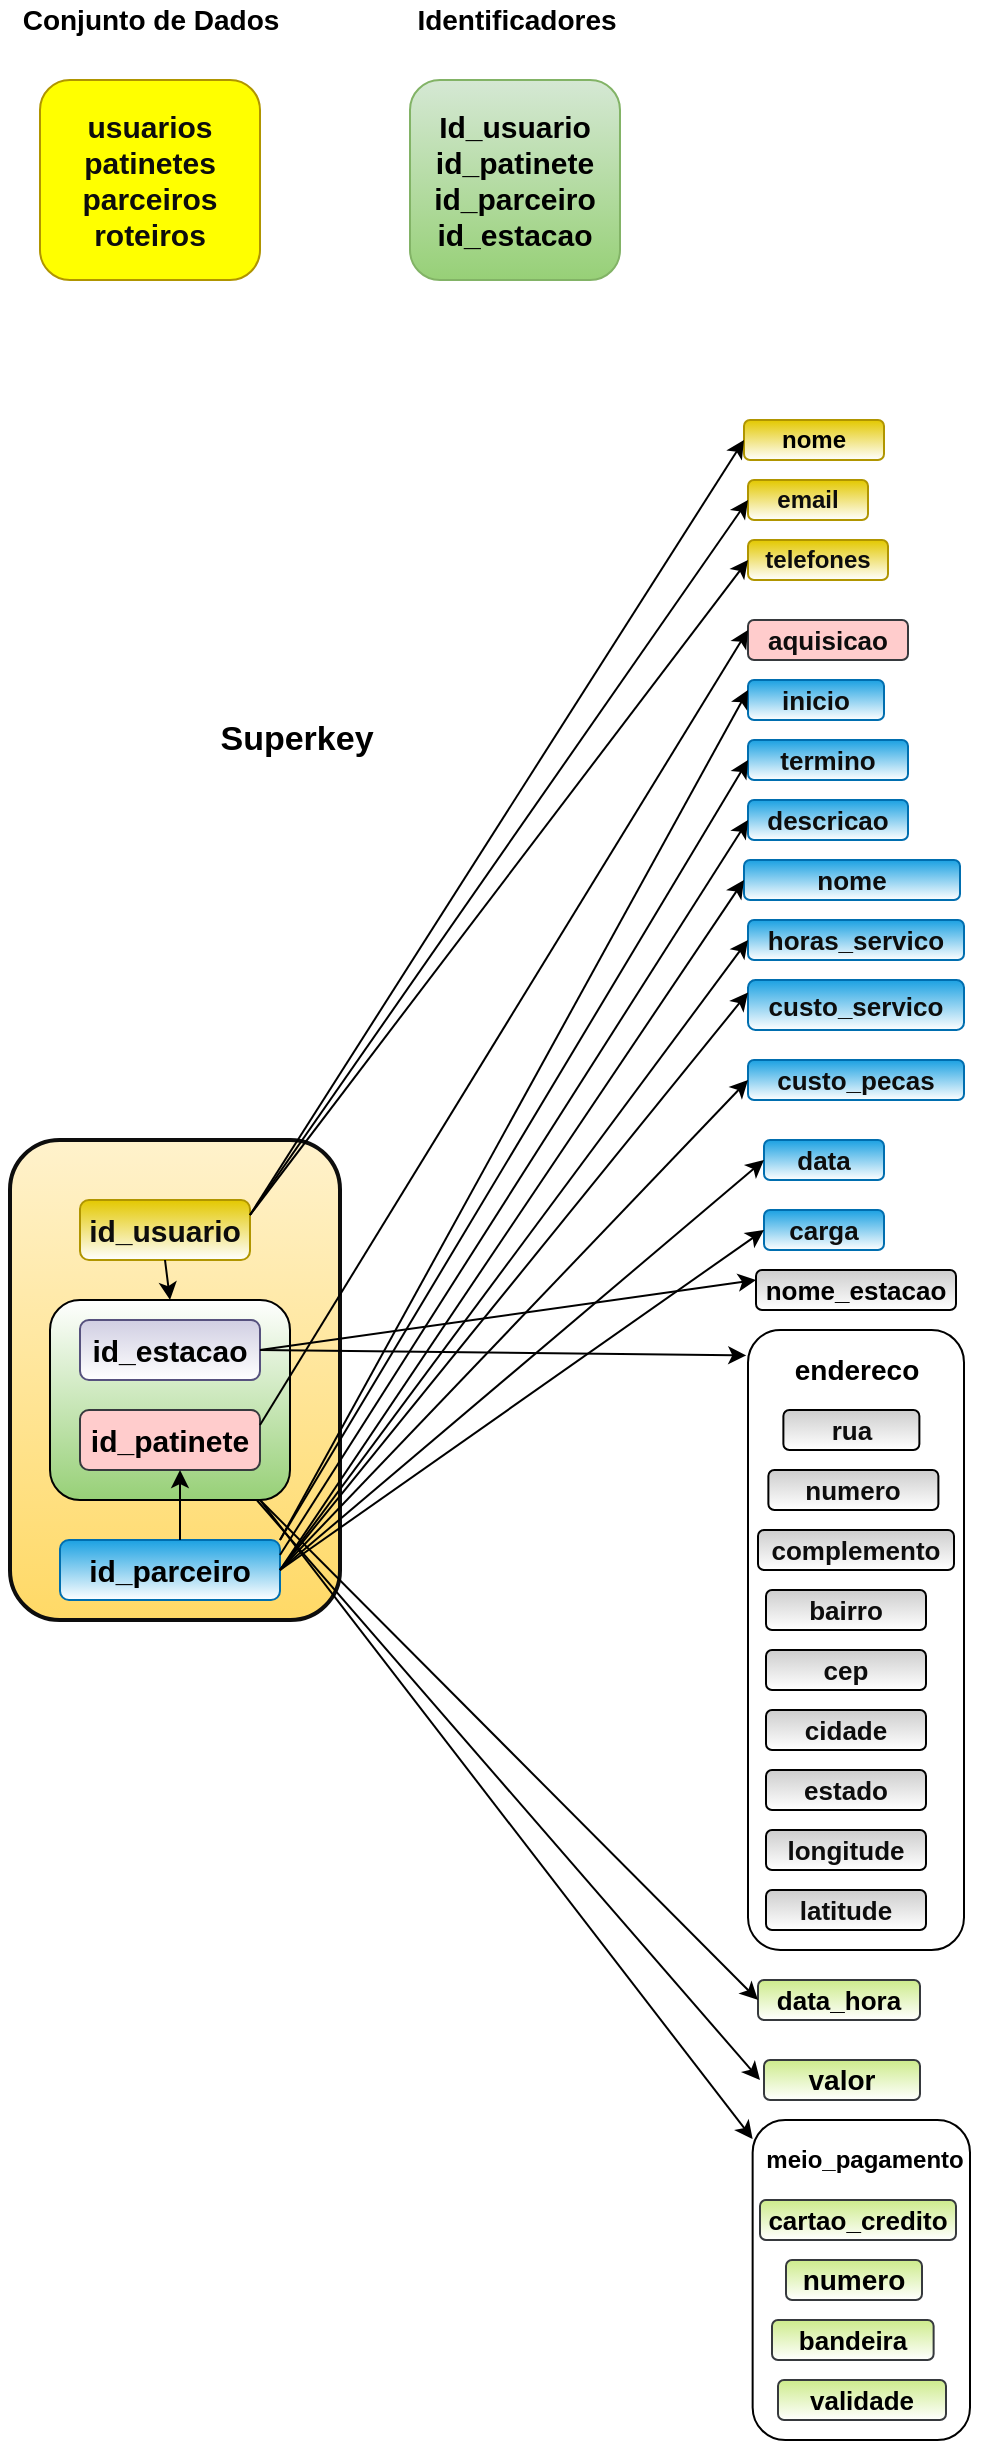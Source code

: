 <mxfile version="13.3.1" type="device"><diagram id="qYh7e5TPReGMtWI4N9D8" name="Page-1"><mxGraphModel dx="713" dy="1625" grid="1" gridSize="10" guides="1" tooltips="1" connect="1" arrows="1" fold="1" page="1" pageScale="1" pageWidth="827" pageHeight="1169" math="0" shadow="0"><root><mxCell id="0"/><mxCell id="1" parent="0"/><mxCell id="636lLaSXfd77CpaJwlaO-99" value="" style="rounded=1;whiteSpace=wrap;html=1;strokeColor=#000000;fillColor=#FFFFFF;gradientColor=#ffffff;" parent="1" vertex="1"><mxGeometry x="394" y="395" width="108" height="310" as="geometry"/></mxCell><mxCell id="636lLaSXfd77CpaJwlaO-4" value="&lt;b&gt;&lt;font style=&quot;font-size: 17px&quot;&gt;Superkey&lt;/font&gt;&lt;/b&gt;" style="text;html=1;align=center;verticalAlign=middle;resizable=0;points=[];autosize=1;" parent="1" vertex="1"><mxGeometry x="117.5" y="90" width="100" height="20" as="geometry"/></mxCell><mxCell id="636lLaSXfd77CpaJwlaO-5" value="&lt;b&gt;&lt;font style=&quot;font-size: 14px&quot;&gt;Identificadores&lt;/font&gt;&lt;/b&gt;" style="text;html=1;align=center;verticalAlign=middle;resizable=0;points=[];autosize=1;" parent="1" vertex="1"><mxGeometry x="217.5" y="-270" width="120" height="20" as="geometry"/></mxCell><mxCell id="636lLaSXfd77CpaJwlaO-7" value="&lt;font style=&quot;font-size: 15px&quot;&gt;&lt;b&gt;Id_usuario&lt;br&gt;id_patinete&lt;br&gt;id_parceiro&lt;br&gt;id_estacao&lt;/b&gt;&lt;/font&gt;" style="rounded=1;whiteSpace=wrap;html=1;fillColor=#d5e8d4;strokeColor=#82b366;gradientColor=#97d077;" parent="1" vertex="1"><mxGeometry x="225" y="-230" width="105" height="100" as="geometry"/></mxCell><mxCell id="636lLaSXfd77CpaJwlaO-8" value="&lt;b&gt;&lt;font style=&quot;font-size: 14px&quot;&gt;Conjunto de Dados&lt;/font&gt;&lt;/b&gt;" style="text;html=1;align=center;verticalAlign=middle;resizable=0;points=[];autosize=1;" parent="1" vertex="1"><mxGeometry x="20" y="-270" width="150" height="20" as="geometry"/></mxCell><mxCell id="636lLaSXfd77CpaJwlaO-9" value="&lt;b style=&quot;font-size: 15px&quot;&gt;&lt;font color=&quot;#0d0d0d&quot; style=&quot;font-size: 15px&quot;&gt;usuarios&lt;br&gt;patinetes&lt;br&gt;parceiros&lt;br&gt;roteiros&lt;/font&gt;&lt;/b&gt;" style="rounded=1;whiteSpace=wrap;html=1;fillColor=#FFFF00;strokeColor=#B09500;fontColor=#ffffff;align=center;" parent="1" vertex="1"><mxGeometry x="40" y="-230" width="110" height="100" as="geometry"/></mxCell><mxCell id="636lLaSXfd77CpaJwlaO-22" value="&lt;b&gt;&lt;font color=&quot;#000000&quot;&gt;nome&lt;/font&gt;&lt;/b&gt;" style="rounded=1;whiteSpace=wrap;html=1;fillColor=#e3c800;strokeColor=#B09500;fontColor=#ffffff;gradientColor=#ffffff;" parent="1" vertex="1"><mxGeometry x="392" y="-60" width="70" height="20" as="geometry"/></mxCell><mxCell id="636lLaSXfd77CpaJwlaO-23" value="&lt;b&gt;&lt;font color=&quot;#0d0d0d&quot;&gt;email&lt;/font&gt;&lt;/b&gt;" style="rounded=1;whiteSpace=wrap;html=1;fillColor=#e3c800;strokeColor=#B09500;fontColor=#ffffff;gradientColor=#ffffff;" parent="1" vertex="1"><mxGeometry x="394" y="-30" width="60" height="20" as="geometry"/></mxCell><mxCell id="636lLaSXfd77CpaJwlaO-24" value="&lt;font color=&quot;#0d0d0d&quot; size=&quot;1&quot;&gt;&lt;b style=&quot;font-size: 12px&quot;&gt;telefones&lt;/b&gt;&lt;/font&gt;" style="rounded=1;whiteSpace=wrap;html=1;fillColor=#e3c800;strokeColor=#B09500;fontColor=#ffffff;gradientColor=#ffffff;" parent="1" vertex="1"><mxGeometry x="394" width="70" height="20" as="geometry"/></mxCell><mxCell id="636lLaSXfd77CpaJwlaO-25" value="&lt;b&gt;&lt;font style=&quot;font-size: 13px&quot; color=&quot;#0d0d0d&quot;&gt;aquisicao&lt;/font&gt;&lt;/b&gt;" style="rounded=1;whiteSpace=wrap;html=1;fillColor=#ffcccc;strokeColor=#36393d;" parent="1" vertex="1"><mxGeometry x="394" y="40" width="80" height="20" as="geometry"/></mxCell><mxCell id="636lLaSXfd77CpaJwlaO-26" value="&lt;b&gt;&lt;font style=&quot;font-size: 13px&quot; color=&quot;#0d0d0d&quot;&gt;inicio&lt;/font&gt;&lt;/b&gt;" style="rounded=1;whiteSpace=wrap;html=1;fillColor=#1ba1e2;strokeColor=#006EAF;fontColor=#ffffff;gradientColor=#ffffff;" parent="1" vertex="1"><mxGeometry x="394" y="70" width="68" height="20" as="geometry"/></mxCell><mxCell id="636lLaSXfd77CpaJwlaO-28" value="&lt;b&gt;&lt;font style=&quot;font-size: 13px&quot; color=&quot;#0d0d0d&quot;&gt;termino&lt;/font&gt;&lt;/b&gt;" style="rounded=1;whiteSpace=wrap;html=1;fillColor=#1ba1e2;strokeColor=#006EAF;fontColor=#ffffff;gradientColor=#ffffff;" parent="1" vertex="1"><mxGeometry x="394" y="100" width="80" height="20" as="geometry"/></mxCell><mxCell id="636lLaSXfd77CpaJwlaO-29" value="&lt;b&gt;&lt;font style=&quot;font-size: 13px&quot; color=&quot;#0d0d0d&quot;&gt;descricao&lt;/font&gt;&lt;/b&gt;" style="rounded=1;whiteSpace=wrap;html=1;fillColor=#1ba1e2;strokeColor=#006EAF;fontColor=#ffffff;gradientColor=#ffffff;" parent="1" vertex="1"><mxGeometry x="394" y="130" width="80" height="20" as="geometry"/></mxCell><mxCell id="636lLaSXfd77CpaJwlaO-30" style="edgeStyle=orthogonalEdgeStyle;rounded=0;orthogonalLoop=1;jettySize=auto;html=1;exitX=0.5;exitY=1;exitDx=0;exitDy=0;" parent="1" source="636lLaSXfd77CpaJwlaO-29" target="636lLaSXfd77CpaJwlaO-29" edge="1"><mxGeometry relative="1" as="geometry"/></mxCell><mxCell id="636lLaSXfd77CpaJwlaO-31" style="edgeStyle=orthogonalEdgeStyle;rounded=0;orthogonalLoop=1;jettySize=auto;html=1;exitX=0.5;exitY=1;exitDx=0;exitDy=0;" parent="1" edge="1"><mxGeometry relative="1" as="geometry"><mxPoint x="444" y="160" as="sourcePoint"/><mxPoint x="444" y="160" as="targetPoint"/></mxGeometry></mxCell><mxCell id="636lLaSXfd77CpaJwlaO-38" value="&lt;b&gt;&lt;font style=&quot;font-size: 13px&quot; color=&quot;#0d0d0d&quot;&gt;nome&lt;/font&gt;&lt;/b&gt;" style="rounded=1;whiteSpace=wrap;html=1;fillColor=#1ba1e2;strokeColor=#006EAF;fontColor=#ffffff;gradientColor=#ffffff;" parent="1" vertex="1"><mxGeometry x="392" y="160" width="108" height="20" as="geometry"/></mxCell><mxCell id="636lLaSXfd77CpaJwlaO-39" value="&lt;b&gt;&lt;font style=&quot;font-size: 13px&quot; color=&quot;#0d0d0d&quot;&gt;horas_servico&lt;/font&gt;&lt;/b&gt;" style="rounded=1;whiteSpace=wrap;html=1;fillColor=#1ba1e2;strokeColor=#006EAF;fontColor=#ffffff;gradientColor=#ffffff;" parent="1" vertex="1"><mxGeometry x="394" y="190" width="108" height="20" as="geometry"/></mxCell><mxCell id="636lLaSXfd77CpaJwlaO-40" value="&lt;b&gt;&lt;font style=&quot;font-size: 13px&quot; color=&quot;#0d0d0d&quot;&gt;custo_servico&lt;/font&gt;&lt;/b&gt;" style="rounded=1;whiteSpace=wrap;html=1;fillColor=#1ba1e2;strokeColor=#006EAF;fontColor=#ffffff;gradientColor=#ffffff;" parent="1" vertex="1"><mxGeometry x="394" y="220" width="108" height="25" as="geometry"/></mxCell><mxCell id="636lLaSXfd77CpaJwlaO-41" value="&lt;b&gt;&lt;font style=&quot;font-size: 13px&quot; color=&quot;#0d0d0d&quot;&gt;custo_pecas&lt;/font&gt;&lt;/b&gt;" style="rounded=1;whiteSpace=wrap;html=1;fillColor=#1ba1e2;strokeColor=#006EAF;fontColor=#ffffff;gradientColor=#ffffff;" parent="1" vertex="1"><mxGeometry x="394" y="260" width="108" height="20" as="geometry"/></mxCell><mxCell id="636lLaSXfd77CpaJwlaO-46" value="&lt;b&gt;&lt;font style=&quot;font-size: 13px&quot; color=&quot;#0d0d0d&quot;&gt;data&lt;/font&gt;&lt;/b&gt;" style="rounded=1;whiteSpace=wrap;html=1;fillColor=#1ba1e2;strokeColor=#006EAF;fontColor=#ffffff;gradientColor=#ffffff;" parent="1" vertex="1"><mxGeometry x="402" y="300" width="60" height="20" as="geometry"/></mxCell><mxCell id="636lLaSXfd77CpaJwlaO-47" value="&lt;b&gt;&lt;font style=&quot;font-size: 13px&quot; color=&quot;#0d0d0d&quot;&gt;carga&lt;/font&gt;&lt;/b&gt;" style="rounded=1;whiteSpace=wrap;html=1;fillColor=#1ba1e2;strokeColor=#006EAF;fontColor=#ffffff;gradientColor=#ffffff;" parent="1" vertex="1"><mxGeometry x="402" y="335" width="60" height="20" as="geometry"/></mxCell><mxCell id="636lLaSXfd77CpaJwlaO-48" value="&lt;font size=&quot;1&quot; color=&quot;#000000&quot;&gt;&lt;b style=&quot;font-size: 13px&quot;&gt;nome_estacao&lt;/b&gt;&lt;/font&gt;" style="rounded=1;whiteSpace=wrap;html=1;fillColor=#CDCDCD;strokeColor=#000000;fontColor=#ffffff;gradientColor=#ffffff;" parent="1" vertex="1"><mxGeometry x="398" y="365" width="100" height="20" as="geometry"/></mxCell><mxCell id="636lLaSXfd77CpaJwlaO-54" value="&lt;font color=&quot;#0d0d0d&quot; size=&quot;1&quot;&gt;&lt;b style=&quot;font-size: 13px&quot;&gt;rua&lt;/b&gt;&lt;/font&gt;" style="rounded=1;whiteSpace=wrap;html=1;fillColor=#CDCDCD;strokeColor=#000000;fontColor=#ffffff;gradientColor=#ffffff;" parent="1" vertex="1"><mxGeometry x="411.69" y="435" width="68" height="20" as="geometry"/></mxCell><mxCell id="636lLaSXfd77CpaJwlaO-55" value="&lt;font color=&quot;#0d0d0d&quot; size=&quot;1&quot;&gt;&lt;b style=&quot;font-size: 13px&quot;&gt;numero&lt;/b&gt;&lt;/font&gt;" style="rounded=1;whiteSpace=wrap;html=1;fillColor=#CDCDCD;strokeColor=#000000;fontColor=#ffffff;gradientColor=#ffffff;" parent="1" vertex="1"><mxGeometry x="404.19" y="465" width="85" height="20" as="geometry"/></mxCell><mxCell id="636lLaSXfd77CpaJwlaO-58" value="&lt;font color=&quot;#0d0d0d&quot; size=&quot;1&quot;&gt;&lt;b style=&quot;font-size: 13px&quot;&gt;complemento&lt;/b&gt;&lt;/font&gt;" style="rounded=1;whiteSpace=wrap;html=1;fillColor=#CDCDCD;strokeColor=#000000;fontColor=#ffffff;gradientColor=#ffffff;" parent="1" vertex="1"><mxGeometry x="399" y="495" width="98" height="20" as="geometry"/></mxCell><mxCell id="636lLaSXfd77CpaJwlaO-59" value="&lt;font color=&quot;#0d0d0d&quot; size=&quot;1&quot;&gt;&lt;b style=&quot;font-size: 13px&quot;&gt;bairro&lt;/b&gt;&lt;/font&gt;" style="rounded=1;whiteSpace=wrap;html=1;fillColor=#CDCDCD;strokeColor=#000000;fontColor=#ffffff;gradientColor=#ffffff;" parent="1" vertex="1"><mxGeometry x="403" y="525" width="80" height="20" as="geometry"/></mxCell><mxCell id="636lLaSXfd77CpaJwlaO-60" style="edgeStyle=orthogonalEdgeStyle;rounded=0;orthogonalLoop=1;jettySize=auto;html=1;exitX=0.5;exitY=1;exitDx=0;exitDy=0;" parent="1" source="636lLaSXfd77CpaJwlaO-59" target="636lLaSXfd77CpaJwlaO-59" edge="1"><mxGeometry relative="1" as="geometry"/></mxCell><mxCell id="636lLaSXfd77CpaJwlaO-61" style="edgeStyle=orthogonalEdgeStyle;rounded=0;orthogonalLoop=1;jettySize=auto;html=1;exitX=0.5;exitY=1;exitDx=0;exitDy=0;" parent="1" edge="1"><mxGeometry relative="1" as="geometry"><mxPoint x="439" y="525" as="sourcePoint"/><mxPoint x="439" y="525" as="targetPoint"/></mxGeometry></mxCell><mxCell id="636lLaSXfd77CpaJwlaO-65" value="&lt;font color=&quot;#0d0d0d&quot; size=&quot;1&quot;&gt;&lt;b style=&quot;font-size: 13px&quot;&gt;cidade&lt;/b&gt;&lt;/font&gt;" style="rounded=1;whiteSpace=wrap;html=1;fillColor=#CDCDCD;strokeColor=#000000;fontColor=#ffffff;gradientColor=#ffffff;" parent="1" vertex="1"><mxGeometry x="403" y="585" width="80" height="20" as="geometry"/></mxCell><mxCell id="636lLaSXfd77CpaJwlaO-66" value="&lt;font color=&quot;#0d0d0d&quot; size=&quot;1&quot;&gt;&lt;b style=&quot;font-size: 13px&quot;&gt;estado&lt;/b&gt;&lt;/font&gt;" style="rounded=1;whiteSpace=wrap;html=1;fillColor=#CDCDCD;strokeColor=#000000;fontColor=#ffffff;gradientColor=#ffffff;" parent="1" vertex="1"><mxGeometry x="403" y="615" width="80" height="20" as="geometry"/></mxCell><mxCell id="636lLaSXfd77CpaJwlaO-71" value="&lt;font color=&quot;#0d0d0d&quot; size=&quot;1&quot;&gt;&lt;b style=&quot;font-size: 13px&quot;&gt;cep&lt;/b&gt;&lt;/font&gt;" style="rounded=1;whiteSpace=wrap;html=1;fillColor=#CDCDCD;strokeColor=#000000;fontColor=#ffffff;gradientColor=#ffffff;" parent="1" vertex="1"><mxGeometry x="403" y="555" width="80" height="20" as="geometry"/></mxCell><mxCell id="636lLaSXfd77CpaJwlaO-72" value="&lt;font color=&quot;#0d0d0d&quot; size=&quot;1&quot;&gt;&lt;b style=&quot;font-size: 13px&quot;&gt;latitude&lt;/b&gt;&lt;/font&gt;" style="rounded=1;whiteSpace=wrap;html=1;fillColor=#CDCDCD;strokeColor=#000000;fontColor=#ffffff;gradientColor=#ffffff;" parent="1" vertex="1"><mxGeometry x="403" y="675" width="80" height="20" as="geometry"/></mxCell><mxCell id="636lLaSXfd77CpaJwlaO-73" value="&lt;font color=&quot;#0d0d0d&quot; size=&quot;1&quot;&gt;&lt;b style=&quot;font-size: 13px&quot;&gt;longitude&lt;/b&gt;&lt;/font&gt;" style="rounded=1;whiteSpace=wrap;html=1;fillColor=#CDCDCD;strokeColor=#000000;fontColor=#ffffff;gradientColor=#ffffff;" parent="1" vertex="1"><mxGeometry x="403" y="645" width="80" height="20" as="geometry"/></mxCell><mxCell id="znKoHuLHKmGK3MIhFkor-20" value="" style="rounded=1;whiteSpace=wrap;html=1;strokeColor=#0D0D0D;fillColor=#fff2cc;gradientColor=#ffd966;strokeWidth=2;" parent="1" vertex="1"><mxGeometry x="25" y="300" width="165" height="240" as="geometry"/></mxCell><mxCell id="znKoHuLHKmGK3MIhFkor-22" value="" style="rounded=1;whiteSpace=wrap;html=1;gradientColor=#97d077;fillColor=#ffffff;strokeColor=#000000;" parent="1" vertex="1"><mxGeometry x="45" y="380" width="120" height="100" as="geometry"/></mxCell><mxCell id="znKoHuLHKmGK3MIhFkor-23" value="&lt;b&gt;&lt;font style=&quot;font-size: 15px&quot; color=&quot;#0d0d0d&quot;&gt;id_usuario&lt;/font&gt;&lt;/b&gt;" style="rounded=1;whiteSpace=wrap;html=1;fillColor=#e3c800;strokeColor=#B09500;fontColor=#ffffff;gradientColor=#ffffff;" parent="1" vertex="1"><mxGeometry x="60" y="330" width="85" height="30" as="geometry"/></mxCell><mxCell id="znKoHuLHKmGK3MIhFkor-24" value="&lt;b&gt;&lt;font style=&quot;font-size: 15px&quot;&gt;id_estacao&lt;/font&gt;&lt;/b&gt;" style="rounded=1;whiteSpace=wrap;html=1;fillColor=#d0cee2;strokeColor=#56517e;gradientColor=#ffffff;" parent="1" vertex="1"><mxGeometry x="60" y="390" width="90" height="30" as="geometry"/></mxCell><mxCell id="znKoHuLHKmGK3MIhFkor-25" value="&lt;b&gt;&lt;font style=&quot;font-size: 15px&quot;&gt;id_patinete&lt;/font&gt;&lt;/b&gt;" style="rounded=1;whiteSpace=wrap;html=1;fillColor=#ffcccc;strokeColor=#36393d;" parent="1" vertex="1"><mxGeometry x="60" y="435" width="90" height="30" as="geometry"/></mxCell><mxCell id="znKoHuLHKmGK3MIhFkor-28" style="edgeStyle=orthogonalEdgeStyle;rounded=0;orthogonalLoop=1;jettySize=auto;html=1;exitX=0.5;exitY=1;exitDx=0;exitDy=0;" parent="1" source="znKoHuLHKmGK3MIhFkor-24" target="znKoHuLHKmGK3MIhFkor-24" edge="1"><mxGeometry relative="1" as="geometry"/></mxCell><mxCell id="znKoHuLHKmGK3MIhFkor-30" value="" style="endArrow=classic;html=1;entryX=0;entryY=0.5;entryDx=0;entryDy=0;exitX=1;exitY=0.25;exitDx=0;exitDy=0;" parent="1" source="znKoHuLHKmGK3MIhFkor-23" target="636lLaSXfd77CpaJwlaO-22" edge="1"><mxGeometry width="50" height="50" relative="1" as="geometry"><mxPoint x="130" y="370" as="sourcePoint"/><mxPoint x="180" y="320" as="targetPoint"/></mxGeometry></mxCell><mxCell id="znKoHuLHKmGK3MIhFkor-31" value="" style="endArrow=classic;html=1;entryX=0;entryY=0.5;entryDx=0;entryDy=0;exitX=1;exitY=0.25;exitDx=0;exitDy=0;" parent="1" source="znKoHuLHKmGK3MIhFkor-23" target="636lLaSXfd77CpaJwlaO-23" edge="1"><mxGeometry width="50" height="50" relative="1" as="geometry"><mxPoint x="130" y="370" as="sourcePoint"/><mxPoint x="180" y="320" as="targetPoint"/></mxGeometry></mxCell><mxCell id="znKoHuLHKmGK3MIhFkor-32" value="" style="endArrow=classic;html=1;entryX=0;entryY=0.5;entryDx=0;entryDy=0;exitX=1;exitY=0.25;exitDx=0;exitDy=0;" parent="1" source="znKoHuLHKmGK3MIhFkor-23" target="636lLaSXfd77CpaJwlaO-24" edge="1"><mxGeometry width="50" height="50" relative="1" as="geometry"><mxPoint x="130" y="370" as="sourcePoint"/><mxPoint x="180" y="320" as="targetPoint"/></mxGeometry></mxCell><mxCell id="znKoHuLHKmGK3MIhFkor-50" value="&lt;font style=&quot;font-size: 14px&quot;&gt;&lt;b&gt;endereco&lt;/b&gt;&lt;/font&gt;" style="text;html=1;align=center;verticalAlign=middle;resizable=0;points=[];autosize=1;" parent="1" vertex="1"><mxGeometry x="408" y="405" width="80" height="20" as="geometry"/></mxCell><mxCell id="znKoHuLHKmGK3MIhFkor-57" value="&lt;b&gt;&lt;font style=&quot;font-size: 13px&quot;&gt;data_hora&lt;/font&gt;&lt;/b&gt;" style="rounded=1;whiteSpace=wrap;html=1;strokeColor=#36393d;fillColor=#cdeb8b;gradientColor=#ffffff;" parent="1" vertex="1"><mxGeometry x="399" y="720" width="81" height="20" as="geometry"/></mxCell><mxCell id="znKoHuLHKmGK3MIhFkor-58" value="&lt;font style=&quot;font-size: 14px&quot;&gt;&lt;b&gt;valor&lt;/b&gt;&lt;/font&gt;" style="rounded=1;whiteSpace=wrap;html=1;strokeColor=#36393d;fillColor=#cdeb8b;gradientColor=#ffffff;" parent="1" vertex="1"><mxGeometry x="402" y="760" width="78" height="20" as="geometry"/></mxCell><mxCell id="znKoHuLHKmGK3MIhFkor-59" value="" style="rounded=1;whiteSpace=wrap;html=1;" parent="1" vertex="1"><mxGeometry x="396.32" y="790" width="108.68" height="160" as="geometry"/></mxCell><mxCell id="znKoHuLHKmGK3MIhFkor-60" value="&lt;b&gt;&lt;font style=&quot;font-size: 12px&quot;&gt;meio_pagamento&lt;/font&gt;&lt;/b&gt;" style="text;html=1;align=center;verticalAlign=middle;resizable=0;points=[];autosize=1;" parent="1" vertex="1"><mxGeometry x="392" y="800" width="120" height="20" as="geometry"/></mxCell><mxCell id="znKoHuLHKmGK3MIhFkor-61" value="&lt;font style=&quot;font-size: 13px&quot;&gt;&lt;b&gt;cartao_credito&lt;/b&gt;&lt;/font&gt;" style="rounded=1;whiteSpace=wrap;html=1;strokeColor=#36393d;fillColor=#cdeb8b;gradientColor=#ffffff;" parent="1" vertex="1"><mxGeometry x="400" y="830" width="98" height="20" as="geometry"/></mxCell><mxCell id="znKoHuLHKmGK3MIhFkor-62" value="&lt;b&gt;&lt;font style=&quot;font-size: 14px&quot;&gt;numero&lt;/font&gt;&lt;/b&gt;" style="rounded=1;whiteSpace=wrap;html=1;strokeColor=#36393d;fillColor=#cdeb8b;gradientColor=#ffffff;" parent="1" vertex="1"><mxGeometry x="413" y="860" width="68" height="20" as="geometry"/></mxCell><mxCell id="znKoHuLHKmGK3MIhFkor-63" value="&lt;b&gt;&lt;font style=&quot;font-size: 13px&quot;&gt;bandeira&lt;/font&gt;&lt;/b&gt;" style="rounded=1;whiteSpace=wrap;html=1;strokeColor=#36393d;fillColor=#cdeb8b;gradientColor=#ffffff;" parent="1" vertex="1"><mxGeometry x="406" y="890" width="80.81" height="20" as="geometry"/></mxCell><mxCell id="znKoHuLHKmGK3MIhFkor-64" value="&lt;b&gt;&lt;font style=&quot;font-size: 13px&quot;&gt;validade&lt;/font&gt;&lt;/b&gt;" style="rounded=1;whiteSpace=wrap;html=1;strokeColor=#36393d;fillColor=#cdeb8b;gradientColor=#ffffff;" parent="1" vertex="1"><mxGeometry x="409" y="920" width="84" height="20" as="geometry"/></mxCell><mxCell id="znKoHuLHKmGK3MIhFkor-74" style="edgeStyle=orthogonalEdgeStyle;rounded=0;orthogonalLoop=1;jettySize=auto;html=1;exitX=0.5;exitY=1;exitDx=0;exitDy=0;" parent="1" source="znKoHuLHKmGK3MIhFkor-64" target="znKoHuLHKmGK3MIhFkor-64" edge="1"><mxGeometry relative="1" as="geometry"/></mxCell><mxCell id="znKoHuLHKmGK3MIhFkor-82" value="" style="endArrow=classic;html=1;entryX=0;entryY=0.25;entryDx=0;entryDy=0;exitX=1;exitY=0.25;exitDx=0;exitDy=0;" parent="1" source="znKoHuLHKmGK3MIhFkor-25" target="636lLaSXfd77CpaJwlaO-25" edge="1"><mxGeometry width="50" height="50" relative="1" as="geometry"><mxPoint x="250" y="350" as="sourcePoint"/><mxPoint x="280" y="300" as="targetPoint"/></mxGeometry></mxCell><mxCell id="znKoHuLHKmGK3MIhFkor-85" value="&lt;b&gt;&lt;font style=&quot;font-size: 15px&quot; color=&quot;#000000&quot;&gt;id_parceiro&lt;/font&gt;&lt;/b&gt;" style="rounded=1;whiteSpace=wrap;html=1;strokeColor=#006EAF;strokeWidth=1;fillColor=#1ba1e2;fontColor=#ffffff;gradientColor=#ffffff;" parent="1" vertex="1"><mxGeometry x="50" y="500" width="110" height="30" as="geometry"/></mxCell><mxCell id="znKoHuLHKmGK3MIhFkor-91" value="" style="endArrow=classic;html=1;" parent="1" edge="1"><mxGeometry width="50" height="50" relative="1" as="geometry"><mxPoint x="110" y="500" as="sourcePoint"/><mxPoint x="110" y="465" as="targetPoint"/></mxGeometry></mxCell><mxCell id="znKoHuLHKmGK3MIhFkor-92" value="" style="endArrow=classic;html=1;exitX=1;exitY=0;exitDx=0;exitDy=0;entryX=0;entryY=0.25;entryDx=0;entryDy=0;" parent="1" source="znKoHuLHKmGK3MIhFkor-85" target="636lLaSXfd77CpaJwlaO-26" edge="1"><mxGeometry width="50" height="50" relative="1" as="geometry"><mxPoint x="230" y="350" as="sourcePoint"/><mxPoint x="280" y="300" as="targetPoint"/></mxGeometry></mxCell><mxCell id="znKoHuLHKmGK3MIhFkor-93" value="" style="endArrow=classic;html=1;entryX=0;entryY=0.5;entryDx=0;entryDy=0;exitX=1;exitY=0;exitDx=0;exitDy=0;" parent="1" source="znKoHuLHKmGK3MIhFkor-85" target="636lLaSXfd77CpaJwlaO-28" edge="1"><mxGeometry width="50" height="50" relative="1" as="geometry"><mxPoint x="230" y="350" as="sourcePoint"/><mxPoint x="280" y="300" as="targetPoint"/></mxGeometry></mxCell><mxCell id="znKoHuLHKmGK3MIhFkor-94" value="" style="endArrow=classic;html=1;entryX=0;entryY=0.5;entryDx=0;entryDy=0;exitX=1;exitY=0.25;exitDx=0;exitDy=0;" parent="1" source="znKoHuLHKmGK3MIhFkor-85" target="636lLaSXfd77CpaJwlaO-29" edge="1"><mxGeometry width="50" height="50" relative="1" as="geometry"><mxPoint x="230" y="350" as="sourcePoint"/><mxPoint x="280" y="300" as="targetPoint"/></mxGeometry></mxCell><mxCell id="znKoHuLHKmGK3MIhFkor-95" value="" style="endArrow=classic;html=1;entryX=0;entryY=0.5;entryDx=0;entryDy=0;exitX=1;exitY=0.5;exitDx=0;exitDy=0;" parent="1" source="znKoHuLHKmGK3MIhFkor-85" target="636lLaSXfd77CpaJwlaO-38" edge="1"><mxGeometry width="50" height="50" relative="1" as="geometry"><mxPoint x="170" y="500" as="sourcePoint"/><mxPoint x="280" y="300" as="targetPoint"/></mxGeometry></mxCell><mxCell id="znKoHuLHKmGK3MIhFkor-96" value="" style="endArrow=classic;html=1;entryX=0;entryY=0.5;entryDx=0;entryDy=0;exitX=1;exitY=0.5;exitDx=0;exitDy=0;" parent="1" source="znKoHuLHKmGK3MIhFkor-85" target="636lLaSXfd77CpaJwlaO-39" edge="1"><mxGeometry width="50" height="50" relative="1" as="geometry"><mxPoint x="230" y="350" as="sourcePoint"/><mxPoint x="280" y="300" as="targetPoint"/></mxGeometry></mxCell><mxCell id="znKoHuLHKmGK3MIhFkor-97" value="" style="endArrow=classic;html=1;entryX=0;entryY=0.25;entryDx=0;entryDy=0;exitX=1;exitY=0.5;exitDx=0;exitDy=0;" parent="1" source="znKoHuLHKmGK3MIhFkor-85" target="636lLaSXfd77CpaJwlaO-40" edge="1"><mxGeometry width="50" height="50" relative="1" as="geometry"><mxPoint x="230" y="350" as="sourcePoint"/><mxPoint x="280" y="300" as="targetPoint"/></mxGeometry></mxCell><mxCell id="znKoHuLHKmGK3MIhFkor-98" value="" style="endArrow=classic;html=1;entryX=0;entryY=0.5;entryDx=0;entryDy=0;exitX=1;exitY=0.5;exitDx=0;exitDy=0;" parent="1" source="znKoHuLHKmGK3MIhFkor-85" target="636lLaSXfd77CpaJwlaO-41" edge="1"><mxGeometry width="50" height="50" relative="1" as="geometry"><mxPoint x="230" y="350" as="sourcePoint"/><mxPoint x="280" y="300" as="targetPoint"/></mxGeometry></mxCell><mxCell id="znKoHuLHKmGK3MIhFkor-100" value="" style="endArrow=classic;html=1;entryX=0;entryY=0.5;entryDx=0;entryDy=0;exitX=1;exitY=0.5;exitDx=0;exitDy=0;" parent="1" source="znKoHuLHKmGK3MIhFkor-85" target="636lLaSXfd77CpaJwlaO-46" edge="1"><mxGeometry width="50" height="50" relative="1" as="geometry"><mxPoint x="230" y="350" as="sourcePoint"/><mxPoint x="280" y="300" as="targetPoint"/></mxGeometry></mxCell><mxCell id="znKoHuLHKmGK3MIhFkor-101" value="" style="endArrow=classic;html=1;entryX=0;entryY=0.5;entryDx=0;entryDy=0;exitX=1;exitY=0.5;exitDx=0;exitDy=0;" parent="1" source="znKoHuLHKmGK3MIhFkor-85" target="636lLaSXfd77CpaJwlaO-47" edge="1"><mxGeometry width="50" height="50" relative="1" as="geometry"><mxPoint x="230" y="350" as="sourcePoint"/><mxPoint x="280" y="300" as="targetPoint"/></mxGeometry></mxCell><mxCell id="znKoHuLHKmGK3MIhFkor-102" value="" style="endArrow=classic;html=1;entryX=0;entryY=0.25;entryDx=0;entryDy=0;exitX=1;exitY=0.5;exitDx=0;exitDy=0;" parent="1" source="znKoHuLHKmGK3MIhFkor-24" target="636lLaSXfd77CpaJwlaO-48" edge="1"><mxGeometry width="50" height="50" relative="1" as="geometry"><mxPoint x="230" y="470" as="sourcePoint"/><mxPoint x="280" y="420" as="targetPoint"/></mxGeometry></mxCell><mxCell id="znKoHuLHKmGK3MIhFkor-103" value="" style="endArrow=classic;html=1;entryX=-0.008;entryY=0.041;entryDx=0;entryDy=0;exitX=1;exitY=0.5;exitDx=0;exitDy=0;entryPerimeter=0;" parent="1" source="znKoHuLHKmGK3MIhFkor-24" target="636lLaSXfd77CpaJwlaO-99" edge="1"><mxGeometry width="50" height="50" relative="1" as="geometry"><mxPoint x="230" y="580" as="sourcePoint"/><mxPoint x="280" y="530" as="targetPoint"/></mxGeometry></mxCell><mxCell id="znKoHuLHKmGK3MIhFkor-104" value="" style="endArrow=classic;html=1;" parent="1" target="znKoHuLHKmGK3MIhFkor-59" edge="1"><mxGeometry width="50" height="50" relative="1" as="geometry"><mxPoint x="150" y="480" as="sourcePoint"/><mxPoint x="330" y="640" as="targetPoint"/></mxGeometry></mxCell><mxCell id="znKoHuLHKmGK3MIhFkor-105" value="" style="endArrow=classic;html=1;entryX=0;entryY=0.5;entryDx=0;entryDy=0;" parent="1" target="znKoHuLHKmGK3MIhFkor-57" edge="1"><mxGeometry width="50" height="50" relative="1" as="geometry"><mxPoint x="150" y="480" as="sourcePoint"/><mxPoint x="280" y="580" as="targetPoint"/></mxGeometry></mxCell><mxCell id="znKoHuLHKmGK3MIhFkor-106" value="" style="endArrow=classic;html=1;" parent="1" source="znKoHuLHKmGK3MIhFkor-22" edge="1"><mxGeometry width="50" height="50" relative="1" as="geometry"><mxPoint x="230" y="630" as="sourcePoint"/><mxPoint x="400" y="770" as="targetPoint"/></mxGeometry></mxCell><mxCell id="OqUKMn4-ME-tdnf_5ieK-1" value="" style="endArrow=classic;html=1;entryX=0.5;entryY=0;entryDx=0;entryDy=0;exitX=0.5;exitY=1;exitDx=0;exitDy=0;" parent="1" source="znKoHuLHKmGK3MIhFkor-23" target="znKoHuLHKmGK3MIhFkor-22" edge="1"><mxGeometry width="50" height="50" relative="1" as="geometry"><mxPoint x="340" y="380" as="sourcePoint"/><mxPoint x="390" y="330" as="targetPoint"/></mxGeometry></mxCell></root></mxGraphModel></diagram></mxfile>
